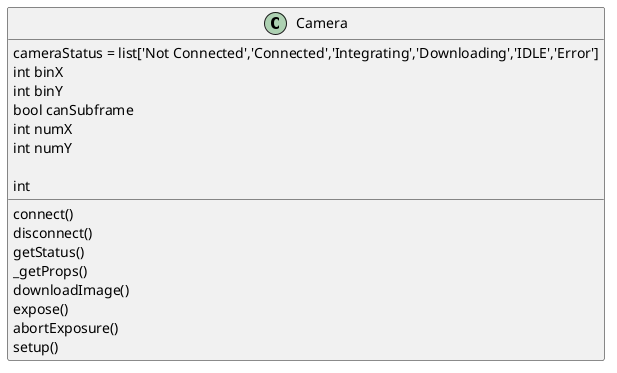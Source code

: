 @startuml

class Camera {
cameraStatus = list['Not Connected','Connected','Integrating','Downloading','IDLE','Error']
int binX
int binY
bool canSubframe
int numX
int numY

int
connect()
disconnect()
getStatus()
_getProps()
downloadImage()
expose()
abortExposure()
setup()
}

@enduml